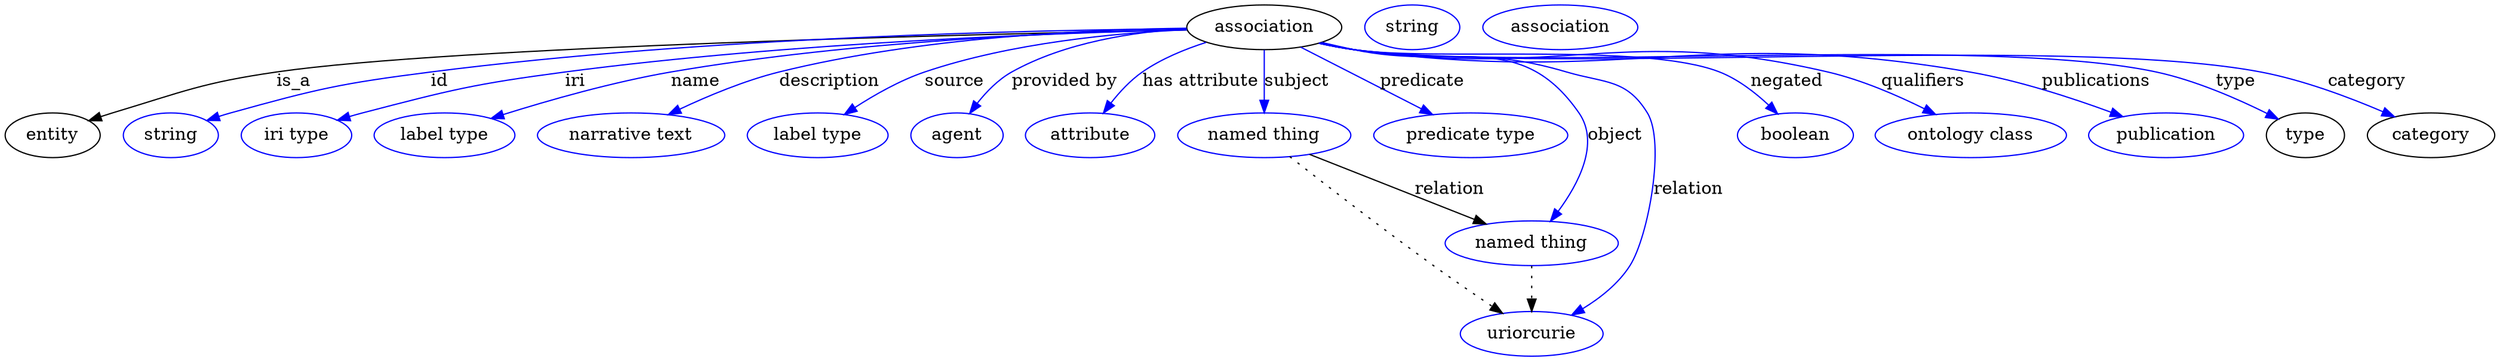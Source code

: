 digraph {
	graph [bb="0,0,1659.5,283"];
	node [label="\N"];
	association	 [height=0.5,
		label=association,
		pos="831.55,265",
		width=1.3902];
	entity	 [height=0.5,
		pos="30.547,178",
		width=0.84854];
	association -> entity	 [label=is_a,
		lp="193.55,221.5",
		pos="e,54.235,189.61 781.5,263.7 650.09,260.06 297.53,248.71 182.55,229 130.98,220.16 118.55,214.35 69.547,196 67.662,195.29 65.74,194.54 \
63.811,193.75"];
	id	 [color=blue,
		height=0.5,
		label=string,
		pos="109.55,178",
		width=0.84854];
	association -> id	 [color=blue,
		label=id,
		lp="292.05,221.5",
		pos="e,133.37,189.59 781.67,262.8 665.82,257.5 381.23,243.42 286.55,229 224.63,219.57 208.81,216.27 149.55,196 147.3,195.23 145,194.38 \
142.71,193.48",
		style=solid];
	iri	 [color=blue,
		height=0.5,
		label="iri type",
		pos="194.55,178",
		width=1.011];
	association -> iri	 [color=blue,
		label=iri,
		lp="384.05,221.5",
		pos="e,222.55,189.66 781.53,263.6 697.57,260.68 523.18,252.17 377.55,229 315.69,219.16 300.29,214.79 240.55,196 237.79,195.13 234.95,\
194.18 232.12,193.18",
		style=solid];
	name	 [color=blue,
		height=0.5,
		label="label type",
		pos="294.55,178",
		width=1.2638];
	association -> name	 [color=blue,
		label=name,
		lp="467.05,221.5",
		pos="e,326.75,190.81 781.55,263.69 708.4,261 568.24,252.93 451.55,229 411.65,220.82 367.66,206 336.42,194.44",
		style=solid];
	description	 [color=blue,
		height=0.5,
		label="narrative text",
		pos="415.55,178",
		width=1.6068];
	association -> description	 [color=blue,
		label=description,
		lp="557.05,221.5",
		pos="e,443.81,194 782.44,261.08 708.82,254.89 573.45,242.19 526.55,229 500.94,221.8 473.78,209.41 452.73,198.65",
		style=solid];
	source	 [color=blue,
		height=0.5,
		label="label type",
		pos="536.55,178",
		width=1.2638];
	association -> source	 [color=blue,
		label=source,
		lp="637.55,221.5",
		pos="e,557.55,194.06 782.17,261.97 738.3,258.03 673.01,249.1 619.55,229 600.62,221.89 581.27,210.3 566.02,199.96",
		style=solid];
	"provided by"	 [color=blue,
		height=0.5,
		label=agent,
		pos="629.55,178",
		width=0.83048];
	association -> "provided by"	 [color=blue,
		label="provided by",
		lp="709.55,221.5",
		pos="e,640.78,194.7 782.35,261.1 750.43,256.82 708.9,247.83 676.55,229 665.28,222.44 655.14,212.31 647.18,202.79",
		style=solid];
	"has attribute"	 [color=blue,
		height=0.5,
		label=attribute,
		pos="717.55,178",
		width=1.1193];
	association -> "has attribute"	 [color=blue,
		label="has attribute",
		lp="794.05,221.5",
		pos="e,729.6,195.63 798.1,251.43 785.65,245.54 771.82,237.92 760.55,229 751.47,221.81 742.92,212.45 735.87,203.72",
		style=solid];
	subject	 [color=blue,
		height=0.5,
		label="named thing",
		pos="831.55,178",
		width=1.5346];
	association -> subject	 [color=blue,
		label=subject,
		lp="851.05,221.5",
		pos="e,831.55,196 831.55,246.97 831.55,235.19 831.55,219.56 831.55,206.16",
		style=solid];
	predicate	 [color=blue,
		height=0.5,
		label="predicate type",
		pos="965.55,178",
		width=1.679];
	association -> predicate	 [color=blue,
		label=predicate,
		lp="932.55,221.5",
		pos="e,940.09,194.53 855.81,249.24 876.95,235.52 907.81,215.48 931.43,200.15",
		style=solid];
	object	 [color=blue,
		height=0.5,
		label="named thing",
		pos="1009.5,91",
		width=1.5346];
	association -> object	 [color=blue,
		label=object,
		lp="1059.5,178",
		pos="e,1021.5,108.75 869.55,253.11 876.52,251.02 883.74,248.9 890.55,247 955.94,228.75 997.73,253.05 1034.5,196 1049.8,172.3 1038.5,140.18 \
1026.6,117.73",
		style=solid];
	relation	 [color=blue,
		height=0.5,
		label=uriorcurie,
		pos="1009.5,18",
		width=1.2638];
	association -> relation	 [color=blue,
		label=relation,
		lp="1108.5,134.5",
		pos="e,1035.2,32.964 868.44,252.75 875.72,250.61 883.33,248.58 890.55,247 975.96,228.32 1036.9,271.75 1080.5,196 1091.6,176.79 1089.8,\
104.91 1073.5,73 1066.7,59.55 1055,48.02 1043.5,39.042",
		style=solid];
	negated	 [color=blue,
		height=0.5,
		label=boolean,
		pos="1189.5,178",
		width=1.0652];
	association -> negated	 [color=blue,
		label=negated,
		lp="1181,221.5",
		pos="e,1177.1,195.44 868.06,252.48 875.43,250.34 883.18,248.37 890.55,247 944.65,236.91 1087.4,251.65 1137.5,229 1150.3,223.25 1161.7,\
212.97 1170.6,203.13",
		style=solid];
	qualifiers	 [color=blue,
		height=0.5,
		label="ontology class",
		pos="1307.5,178",
		width=1.7151];
	association -> qualifiers	 [color=blue,
		label=qualifiers,
		lp="1270.5,221.5",
		pos="e,1282.2,194.53 867.72,252.48 875.19,250.31 883.06,248.34 890.55,247 1029,222.3 1070.7,265.47 1206.5,229 1230,222.7 1254.4,210.57 \
1273.3,199.72",
		style=solid];
	publications	 [color=blue,
		height=0.5,
		label=publication,
		pos="1437.5,178",
		width=1.3902];
	association -> publications	 [color=blue,
		label=publications,
		lp="1385,221.5",
		pos="e,1407.3,192.38 867.71,252.4 875.18,250.24 883.05,248.29 890.55,247 1070.3,216.14 1121.8,265.26 1300.5,229 1334.4,222.13 1371.1,\
208.12 1397.9,196.52",
		style=solid];
	type	 [height=0.5,
		pos="1532.5,178",
		width=0.75];
	association -> type	 [color=blue,
		label=type,
		lp="1475.5,221.5",
		pos="e,1512.4,190.48 867.38,252.43 874.95,250.24 882.94,248.27 890.55,247 1007.2,227.57 1307.3,255.58 1422.5,229 1451.5,222.32 1482,207.51 \
1503.5,195.56",
		style=solid];
	category	 [height=0.5,
		pos="1618.5,178",
		width=1.1374];
	association -> category	 [color=blue,
		label=category,
		lp="1562,221.5",
		pos="e,1592.2,191.8 867.38,252.41 874.94,250.22 882.94,248.25 890.55,247 1022.4,225.31 1360.8,256.32 1491.5,229 1523.7,222.28 1558.2,\
207.93 1583.1,196.16",
		style=solid];
	subject -> object	 [label=relation,
		lp="952.55,134.5",
		pos="e,978.9,105.98 862.55,162.85 892.29,148.31 937.32,126.3 969.7,110.47"];
	subject -> relation	 [pos="e,990.07,34.435 849.93,160.71 872.31,139.73 911.37,103.41 945.55,73 957.44,62.421 970.76,50.916 982.16,41.177",
		style=dotted];
	object -> relation	 [pos="e,1009.5,36.09 1009.5,72.955 1009.5,64.883 1009.5,55.176 1009.5,46.182",
		style=dotted];
	association_type	 [color=blue,
		height=0.5,
		label=string,
		pos="930.55,265",
		width=0.84854];
	association_category	 [color=blue,
		height=0.5,
		label=association,
		pos="1029.5,265",
		width=1.3902];
}
